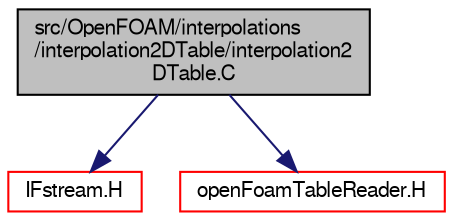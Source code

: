 digraph "src/OpenFOAM/interpolations/interpolation2DTable/interpolation2DTable.C"
{
  bgcolor="transparent";
  edge [fontname="FreeSans",fontsize="10",labelfontname="FreeSans",labelfontsize="10"];
  node [fontname="FreeSans",fontsize="10",shape=record];
  Node0 [label="src/OpenFOAM/interpolations\l/interpolation2DTable/interpolation2\lDTable.C",height=0.2,width=0.4,color="black", fillcolor="grey75", style="filled", fontcolor="black"];
  Node0 -> Node1 [color="midnightblue",fontsize="10",style="solid",fontname="FreeSans"];
  Node1 [label="IFstream.H",height=0.2,width=0.4,color="red",URL="$a09059.html"];
  Node0 -> Node59 [color="midnightblue",fontsize="10",style="solid",fontname="FreeSans"];
  Node59 [label="openFoamTableReader.H",height=0.2,width=0.4,color="red",URL="$a10436.html"];
}
